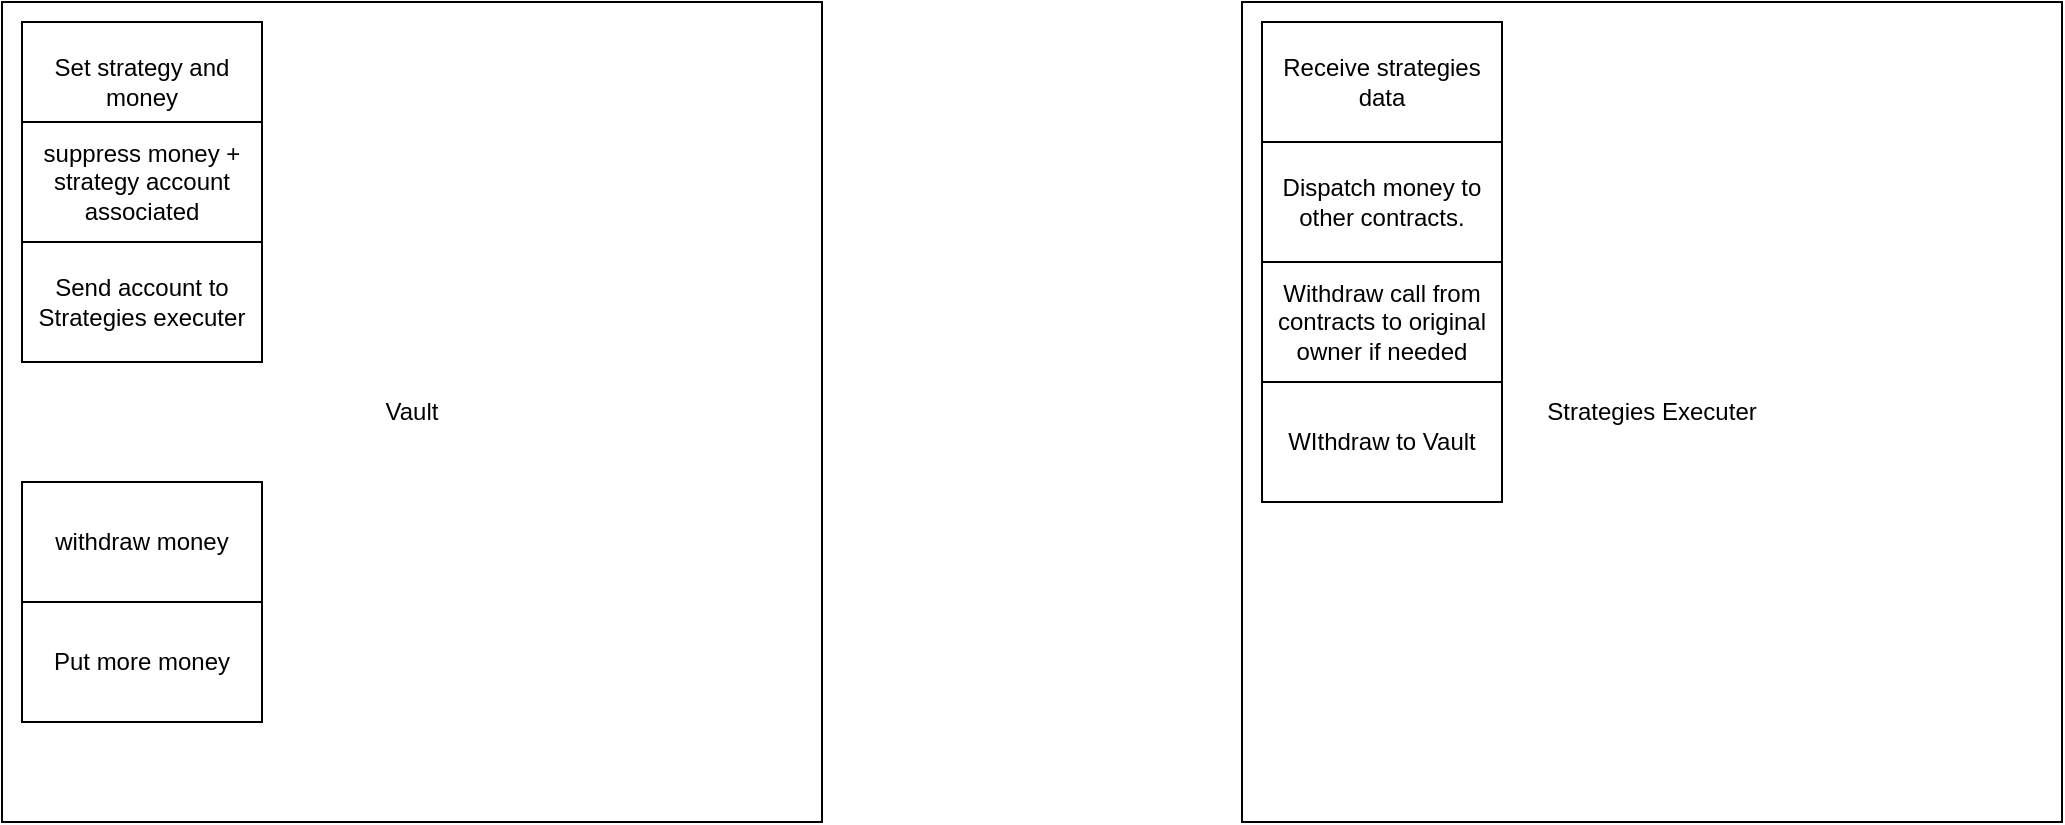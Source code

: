<mxfile version="20.8.16" type="github">
  <diagram name="Page-1" id="RtDMrsuRrKy-FX6PkPgp">
    <mxGraphModel dx="2000" dy="1155" grid="1" gridSize="10" guides="1" tooltips="1" connect="1" arrows="1" fold="1" page="1" pageScale="1" pageWidth="10000" pageHeight="10000" math="0" shadow="0">
      <root>
        <mxCell id="0" />
        <mxCell id="1" parent="0" />
        <mxCell id="eb2Y9xH1g2rXMHEwuqxO-7" value="Strategies Executer" style="whiteSpace=wrap;html=1;aspect=fixed;" parent="1" vertex="1">
          <mxGeometry x="1060" y="230" width="410" height="410" as="geometry" />
        </mxCell>
        <mxCell id="Sp7Xh5FEGc6szn5BOsWU-2" value="Vault" style="whiteSpace=wrap;html=1;aspect=fixed;" vertex="1" parent="1">
          <mxGeometry x="440" y="230" width="410" height="410" as="geometry" />
        </mxCell>
        <mxCell id="Sp7Xh5FEGc6szn5BOsWU-3" value="Set strategy and money" style="rounded=0;whiteSpace=wrap;html=1;" vertex="1" parent="1">
          <mxGeometry x="450" y="240" width="120" height="60" as="geometry" />
        </mxCell>
        <mxCell id="Sp7Xh5FEGc6szn5BOsWU-4" value="suppress money + strategy account associated" style="rounded=0;whiteSpace=wrap;html=1;" vertex="1" parent="1">
          <mxGeometry x="450" y="290" width="120" height="60" as="geometry" />
        </mxCell>
        <mxCell id="Sp7Xh5FEGc6szn5BOsWU-5" value="Send account to &lt;br&gt;Strategies executer" style="rounded=0;whiteSpace=wrap;html=1;" vertex="1" parent="1">
          <mxGeometry x="450" y="350" width="120" height="60" as="geometry" />
        </mxCell>
        <mxCell id="Sp7Xh5FEGc6szn5BOsWU-6" value="Put more money" style="rounded=0;whiteSpace=wrap;html=1;" vertex="1" parent="1">
          <mxGeometry x="450" y="530" width="120" height="60" as="geometry" />
        </mxCell>
        <mxCell id="Sp7Xh5FEGc6szn5BOsWU-7" value="withdraw money" style="rounded=0;whiteSpace=wrap;html=1;" vertex="1" parent="1">
          <mxGeometry x="450" y="470" width="120" height="60" as="geometry" />
        </mxCell>
        <mxCell id="Sp7Xh5FEGc6szn5BOsWU-8" value="Receive strategies data" style="rounded=0;whiteSpace=wrap;html=1;" vertex="1" parent="1">
          <mxGeometry x="1070" y="240" width="120" height="60" as="geometry" />
        </mxCell>
        <mxCell id="Sp7Xh5FEGc6szn5BOsWU-9" value="Dispatch money to &lt;br&gt;other contracts." style="rounded=0;whiteSpace=wrap;html=1;" vertex="1" parent="1">
          <mxGeometry x="1070" y="300" width="120" height="60" as="geometry" />
        </mxCell>
        <mxCell id="Sp7Xh5FEGc6szn5BOsWU-10" value="Withdraw call from contracts to original owner if needed" style="rounded=0;whiteSpace=wrap;html=1;" vertex="1" parent="1">
          <mxGeometry x="1070" y="360" width="120" height="60" as="geometry" />
        </mxCell>
        <mxCell id="Sp7Xh5FEGc6szn5BOsWU-11" value="WIthdraw to Vault" style="rounded=0;whiteSpace=wrap;html=1;" vertex="1" parent="1">
          <mxGeometry x="1070" y="420" width="120" height="60" as="geometry" />
        </mxCell>
      </root>
    </mxGraphModel>
  </diagram>
</mxfile>
